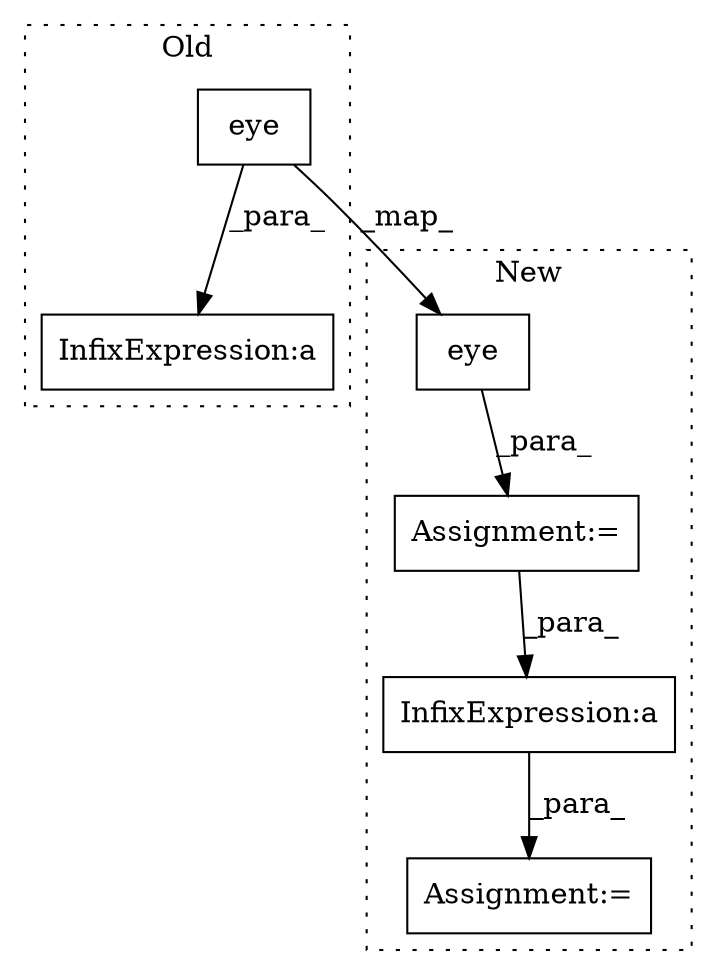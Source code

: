 digraph G {
subgraph cluster0 {
1 [label="eye" a="32" s="1319,1324" l="4,1" shape="box"];
5 [label="InfixExpression:a" a="27" s="1298" l="3" shape="box"];
label = "Old";
style="dotted";
}
subgraph cluster1 {
2 [label="eye" a="32" s="1319,1324" l="4,1" shape="box"];
3 [label="Assignment:=" a="7" s="1428" l="1" shape="box"];
4 [label="InfixExpression:a" a="27" s="1492" l="3" shape="box"];
6 [label="Assignment:=" a="7" s="1342" l="1" shape="box"];
label = "New";
style="dotted";
}
1 -> 2 [label="_map_"];
1 -> 5 [label="_para_"];
2 -> 6 [label="_para_"];
4 -> 3 [label="_para_"];
6 -> 4 [label="_para_"];
}